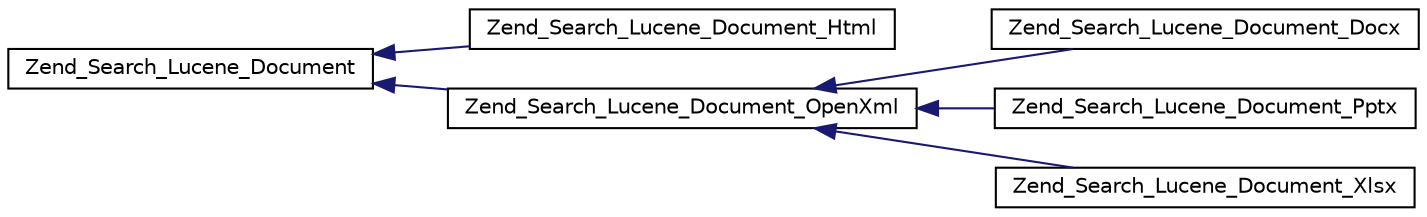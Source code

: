 digraph G
{
  edge [fontname="Helvetica",fontsize="10",labelfontname="Helvetica",labelfontsize="10"];
  node [fontname="Helvetica",fontsize="10",shape=record];
  rankdir="LR";
  Node1 [label="Zend_Search_Lucene_Document",height=0.2,width=0.4,color="black", fillcolor="white", style="filled",URL="$class_zend___search___lucene___document.html"];
  Node1 -> Node2 [dir="back",color="midnightblue",fontsize="10",style="solid",fontname="Helvetica"];
  Node2 [label="Zend_Search_Lucene_Document_Html",height=0.2,width=0.4,color="black", fillcolor="white", style="filled",URL="$class_zend___search___lucene___document___html.html"];
  Node1 -> Node3 [dir="back",color="midnightblue",fontsize="10",style="solid",fontname="Helvetica"];
  Node3 [label="Zend_Search_Lucene_Document_OpenXml",height=0.2,width=0.4,color="black", fillcolor="white", style="filled",URL="$class_zend___search___lucene___document___open_xml.html"];
  Node3 -> Node4 [dir="back",color="midnightblue",fontsize="10",style="solid",fontname="Helvetica"];
  Node4 [label="Zend_Search_Lucene_Document_Docx",height=0.2,width=0.4,color="black", fillcolor="white", style="filled",URL="$class_zend___search___lucene___document___docx.html"];
  Node3 -> Node5 [dir="back",color="midnightblue",fontsize="10",style="solid",fontname="Helvetica"];
  Node5 [label="Zend_Search_Lucene_Document_Pptx",height=0.2,width=0.4,color="black", fillcolor="white", style="filled",URL="$class_zend___search___lucene___document___pptx.html"];
  Node3 -> Node6 [dir="back",color="midnightblue",fontsize="10",style="solid",fontname="Helvetica"];
  Node6 [label="Zend_Search_Lucene_Document_Xlsx",height=0.2,width=0.4,color="black", fillcolor="white", style="filled",URL="$class_zend___search___lucene___document___xlsx.html"];
}

